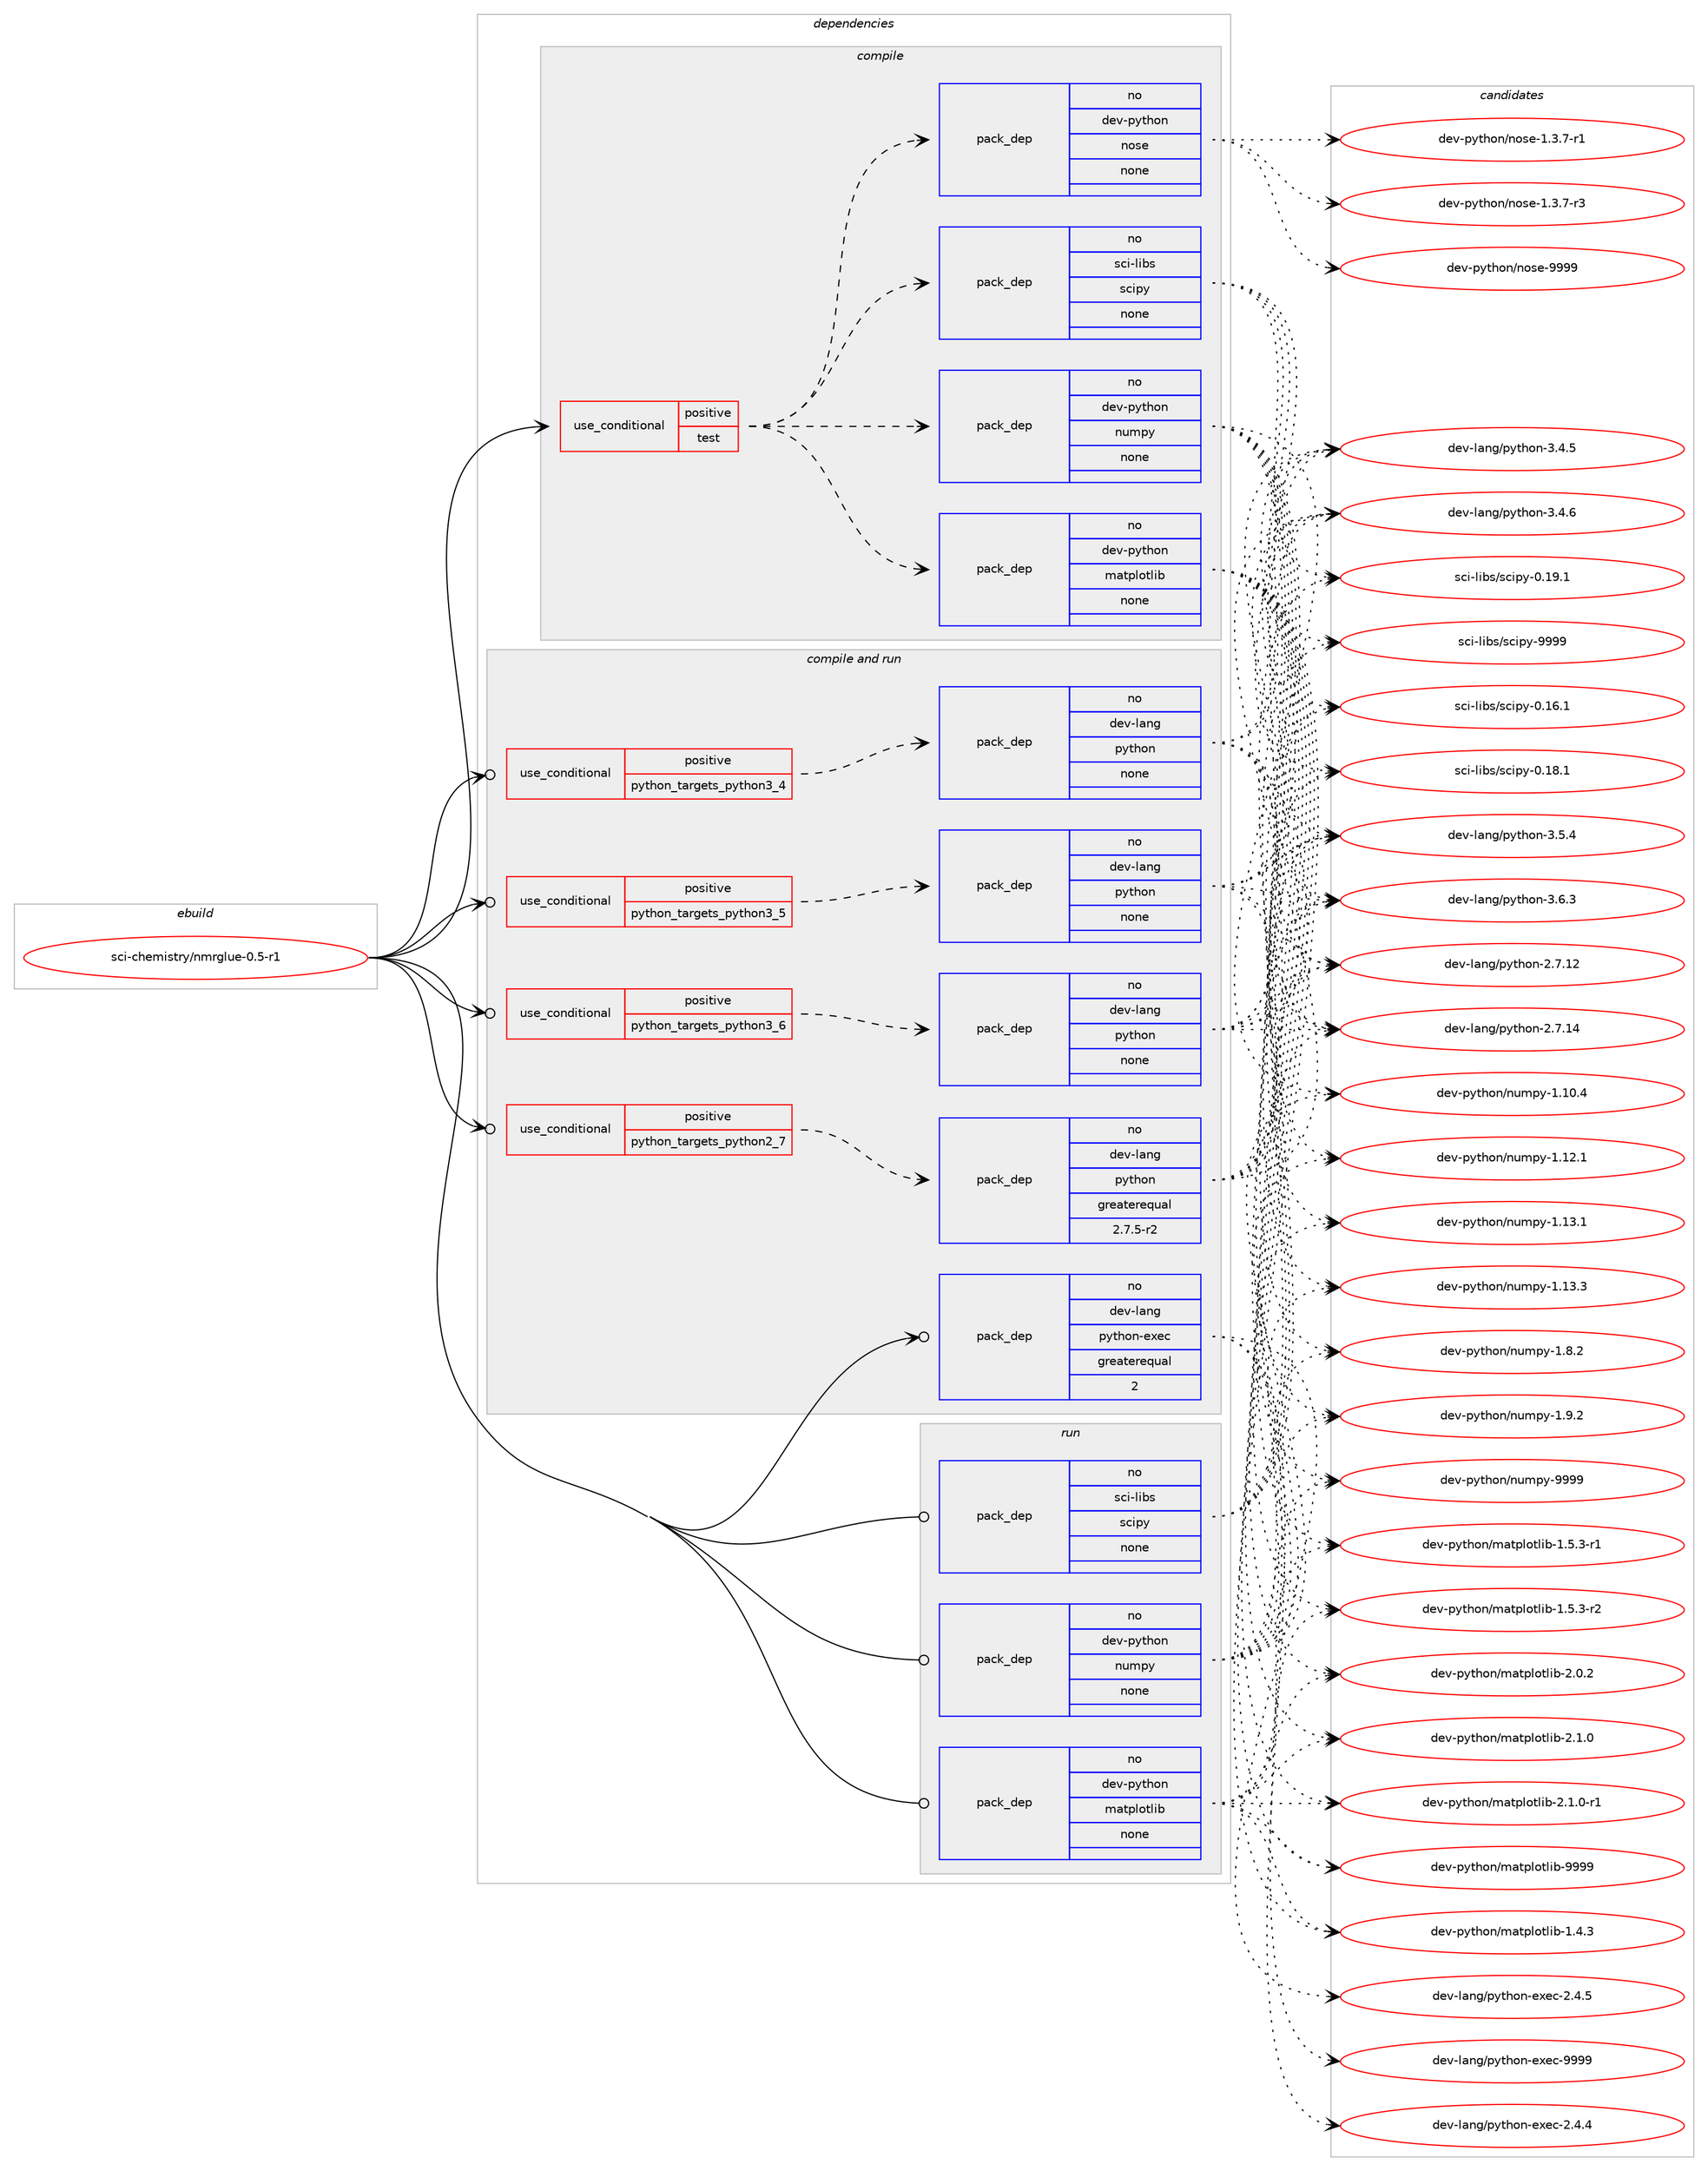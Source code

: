 digraph prolog {

# *************
# Graph options
# *************

newrank=true;
concentrate=true;
compound=true;
graph [rankdir=LR,fontname=Helvetica,fontsize=10,ranksep=1.5];#, ranksep=2.5, nodesep=0.2];
edge  [arrowhead=vee];
node  [fontname=Helvetica,fontsize=10];

# **********
# The ebuild
# **********

subgraph cluster_leftcol {
color=gray;
rank=same;
label=<<i>ebuild</i>>;
id [label="sci-chemistry/nmrglue-0.5-r1", color=red, width=4, href="../sci-chemistry/nmrglue-0.5-r1.svg"];
}

# ****************
# The dependencies
# ****************

subgraph cluster_midcol {
color=gray;
label=<<i>dependencies</i>>;
subgraph cluster_compile {
fillcolor="#eeeeee";
style=filled;
label=<<i>compile</i>>;
subgraph cond109681 {
dependency446777 [label=<<TABLE BORDER="0" CELLBORDER="1" CELLSPACING="0" CELLPADDING="4"><TR><TD ROWSPAN="3" CELLPADDING="10">use_conditional</TD></TR><TR><TD>positive</TD></TR><TR><TD>test</TD></TR></TABLE>>, shape=none, color=red];
subgraph pack329321 {
dependency446778 [label=<<TABLE BORDER="0" CELLBORDER="1" CELLSPACING="0" CELLPADDING="4" WIDTH="220"><TR><TD ROWSPAN="6" CELLPADDING="30">pack_dep</TD></TR><TR><TD WIDTH="110">no</TD></TR><TR><TD>dev-python</TD></TR><TR><TD>matplotlib</TD></TR><TR><TD>none</TD></TR><TR><TD></TD></TR></TABLE>>, shape=none, color=blue];
}
dependency446777:e -> dependency446778:w [weight=20,style="dashed",arrowhead="vee"];
subgraph pack329322 {
dependency446779 [label=<<TABLE BORDER="0" CELLBORDER="1" CELLSPACING="0" CELLPADDING="4" WIDTH="220"><TR><TD ROWSPAN="6" CELLPADDING="30">pack_dep</TD></TR><TR><TD WIDTH="110">no</TD></TR><TR><TD>dev-python</TD></TR><TR><TD>numpy</TD></TR><TR><TD>none</TD></TR><TR><TD></TD></TR></TABLE>>, shape=none, color=blue];
}
dependency446777:e -> dependency446779:w [weight=20,style="dashed",arrowhead="vee"];
subgraph pack329323 {
dependency446780 [label=<<TABLE BORDER="0" CELLBORDER="1" CELLSPACING="0" CELLPADDING="4" WIDTH="220"><TR><TD ROWSPAN="6" CELLPADDING="30">pack_dep</TD></TR><TR><TD WIDTH="110">no</TD></TR><TR><TD>sci-libs</TD></TR><TR><TD>scipy</TD></TR><TR><TD>none</TD></TR><TR><TD></TD></TR></TABLE>>, shape=none, color=blue];
}
dependency446777:e -> dependency446780:w [weight=20,style="dashed",arrowhead="vee"];
subgraph pack329324 {
dependency446781 [label=<<TABLE BORDER="0" CELLBORDER="1" CELLSPACING="0" CELLPADDING="4" WIDTH="220"><TR><TD ROWSPAN="6" CELLPADDING="30">pack_dep</TD></TR><TR><TD WIDTH="110">no</TD></TR><TR><TD>dev-python</TD></TR><TR><TD>nose</TD></TR><TR><TD>none</TD></TR><TR><TD></TD></TR></TABLE>>, shape=none, color=blue];
}
dependency446777:e -> dependency446781:w [weight=20,style="dashed",arrowhead="vee"];
}
id:e -> dependency446777:w [weight=20,style="solid",arrowhead="vee"];
}
subgraph cluster_compileandrun {
fillcolor="#eeeeee";
style=filled;
label=<<i>compile and run</i>>;
subgraph cond109682 {
dependency446782 [label=<<TABLE BORDER="0" CELLBORDER="1" CELLSPACING="0" CELLPADDING="4"><TR><TD ROWSPAN="3" CELLPADDING="10">use_conditional</TD></TR><TR><TD>positive</TD></TR><TR><TD>python_targets_python2_7</TD></TR></TABLE>>, shape=none, color=red];
subgraph pack329325 {
dependency446783 [label=<<TABLE BORDER="0" CELLBORDER="1" CELLSPACING="0" CELLPADDING="4" WIDTH="220"><TR><TD ROWSPAN="6" CELLPADDING="30">pack_dep</TD></TR><TR><TD WIDTH="110">no</TD></TR><TR><TD>dev-lang</TD></TR><TR><TD>python</TD></TR><TR><TD>greaterequal</TD></TR><TR><TD>2.7.5-r2</TD></TR></TABLE>>, shape=none, color=blue];
}
dependency446782:e -> dependency446783:w [weight=20,style="dashed",arrowhead="vee"];
}
id:e -> dependency446782:w [weight=20,style="solid",arrowhead="odotvee"];
subgraph cond109683 {
dependency446784 [label=<<TABLE BORDER="0" CELLBORDER="1" CELLSPACING="0" CELLPADDING="4"><TR><TD ROWSPAN="3" CELLPADDING="10">use_conditional</TD></TR><TR><TD>positive</TD></TR><TR><TD>python_targets_python3_4</TD></TR></TABLE>>, shape=none, color=red];
subgraph pack329326 {
dependency446785 [label=<<TABLE BORDER="0" CELLBORDER="1" CELLSPACING="0" CELLPADDING="4" WIDTH="220"><TR><TD ROWSPAN="6" CELLPADDING="30">pack_dep</TD></TR><TR><TD WIDTH="110">no</TD></TR><TR><TD>dev-lang</TD></TR><TR><TD>python</TD></TR><TR><TD>none</TD></TR><TR><TD></TD></TR></TABLE>>, shape=none, color=blue];
}
dependency446784:e -> dependency446785:w [weight=20,style="dashed",arrowhead="vee"];
}
id:e -> dependency446784:w [weight=20,style="solid",arrowhead="odotvee"];
subgraph cond109684 {
dependency446786 [label=<<TABLE BORDER="0" CELLBORDER="1" CELLSPACING="0" CELLPADDING="4"><TR><TD ROWSPAN="3" CELLPADDING="10">use_conditional</TD></TR><TR><TD>positive</TD></TR><TR><TD>python_targets_python3_5</TD></TR></TABLE>>, shape=none, color=red];
subgraph pack329327 {
dependency446787 [label=<<TABLE BORDER="0" CELLBORDER="1" CELLSPACING="0" CELLPADDING="4" WIDTH="220"><TR><TD ROWSPAN="6" CELLPADDING="30">pack_dep</TD></TR><TR><TD WIDTH="110">no</TD></TR><TR><TD>dev-lang</TD></TR><TR><TD>python</TD></TR><TR><TD>none</TD></TR><TR><TD></TD></TR></TABLE>>, shape=none, color=blue];
}
dependency446786:e -> dependency446787:w [weight=20,style="dashed",arrowhead="vee"];
}
id:e -> dependency446786:w [weight=20,style="solid",arrowhead="odotvee"];
subgraph cond109685 {
dependency446788 [label=<<TABLE BORDER="0" CELLBORDER="1" CELLSPACING="0" CELLPADDING="4"><TR><TD ROWSPAN="3" CELLPADDING="10">use_conditional</TD></TR><TR><TD>positive</TD></TR><TR><TD>python_targets_python3_6</TD></TR></TABLE>>, shape=none, color=red];
subgraph pack329328 {
dependency446789 [label=<<TABLE BORDER="0" CELLBORDER="1" CELLSPACING="0" CELLPADDING="4" WIDTH="220"><TR><TD ROWSPAN="6" CELLPADDING="30">pack_dep</TD></TR><TR><TD WIDTH="110">no</TD></TR><TR><TD>dev-lang</TD></TR><TR><TD>python</TD></TR><TR><TD>none</TD></TR><TR><TD></TD></TR></TABLE>>, shape=none, color=blue];
}
dependency446788:e -> dependency446789:w [weight=20,style="dashed",arrowhead="vee"];
}
id:e -> dependency446788:w [weight=20,style="solid",arrowhead="odotvee"];
subgraph pack329329 {
dependency446790 [label=<<TABLE BORDER="0" CELLBORDER="1" CELLSPACING="0" CELLPADDING="4" WIDTH="220"><TR><TD ROWSPAN="6" CELLPADDING="30">pack_dep</TD></TR><TR><TD WIDTH="110">no</TD></TR><TR><TD>dev-lang</TD></TR><TR><TD>python-exec</TD></TR><TR><TD>greaterequal</TD></TR><TR><TD>2</TD></TR></TABLE>>, shape=none, color=blue];
}
id:e -> dependency446790:w [weight=20,style="solid",arrowhead="odotvee"];
}
subgraph cluster_run {
fillcolor="#eeeeee";
style=filled;
label=<<i>run</i>>;
subgraph pack329330 {
dependency446791 [label=<<TABLE BORDER="0" CELLBORDER="1" CELLSPACING="0" CELLPADDING="4" WIDTH="220"><TR><TD ROWSPAN="6" CELLPADDING="30">pack_dep</TD></TR><TR><TD WIDTH="110">no</TD></TR><TR><TD>dev-python</TD></TR><TR><TD>matplotlib</TD></TR><TR><TD>none</TD></TR><TR><TD></TD></TR></TABLE>>, shape=none, color=blue];
}
id:e -> dependency446791:w [weight=20,style="solid",arrowhead="odot"];
subgraph pack329331 {
dependency446792 [label=<<TABLE BORDER="0" CELLBORDER="1" CELLSPACING="0" CELLPADDING="4" WIDTH="220"><TR><TD ROWSPAN="6" CELLPADDING="30">pack_dep</TD></TR><TR><TD WIDTH="110">no</TD></TR><TR><TD>dev-python</TD></TR><TR><TD>numpy</TD></TR><TR><TD>none</TD></TR><TR><TD></TD></TR></TABLE>>, shape=none, color=blue];
}
id:e -> dependency446792:w [weight=20,style="solid",arrowhead="odot"];
subgraph pack329332 {
dependency446793 [label=<<TABLE BORDER="0" CELLBORDER="1" CELLSPACING="0" CELLPADDING="4" WIDTH="220"><TR><TD ROWSPAN="6" CELLPADDING="30">pack_dep</TD></TR><TR><TD WIDTH="110">no</TD></TR><TR><TD>sci-libs</TD></TR><TR><TD>scipy</TD></TR><TR><TD>none</TD></TR><TR><TD></TD></TR></TABLE>>, shape=none, color=blue];
}
id:e -> dependency446793:w [weight=20,style="solid",arrowhead="odot"];
}
}

# **************
# The candidates
# **************

subgraph cluster_choices {
rank=same;
color=gray;
label=<<i>candidates</i>>;

subgraph choice329321 {
color=black;
nodesep=1;
choice10010111845112121116104111110471099711611210811111610810598454946524651 [label="dev-python/matplotlib-1.4.3", color=red, width=4,href="../dev-python/matplotlib-1.4.3.svg"];
choice100101118451121211161041111104710997116112108111116108105984549465346514511449 [label="dev-python/matplotlib-1.5.3-r1", color=red, width=4,href="../dev-python/matplotlib-1.5.3-r1.svg"];
choice100101118451121211161041111104710997116112108111116108105984549465346514511450 [label="dev-python/matplotlib-1.5.3-r2", color=red, width=4,href="../dev-python/matplotlib-1.5.3-r2.svg"];
choice10010111845112121116104111110471099711611210811111610810598455046484650 [label="dev-python/matplotlib-2.0.2", color=red, width=4,href="../dev-python/matplotlib-2.0.2.svg"];
choice10010111845112121116104111110471099711611210811111610810598455046494648 [label="dev-python/matplotlib-2.1.0", color=red, width=4,href="../dev-python/matplotlib-2.1.0.svg"];
choice100101118451121211161041111104710997116112108111116108105984550464946484511449 [label="dev-python/matplotlib-2.1.0-r1", color=red, width=4,href="../dev-python/matplotlib-2.1.0-r1.svg"];
choice100101118451121211161041111104710997116112108111116108105984557575757 [label="dev-python/matplotlib-9999", color=red, width=4,href="../dev-python/matplotlib-9999.svg"];
dependency446778:e -> choice10010111845112121116104111110471099711611210811111610810598454946524651:w [style=dotted,weight="100"];
dependency446778:e -> choice100101118451121211161041111104710997116112108111116108105984549465346514511449:w [style=dotted,weight="100"];
dependency446778:e -> choice100101118451121211161041111104710997116112108111116108105984549465346514511450:w [style=dotted,weight="100"];
dependency446778:e -> choice10010111845112121116104111110471099711611210811111610810598455046484650:w [style=dotted,weight="100"];
dependency446778:e -> choice10010111845112121116104111110471099711611210811111610810598455046494648:w [style=dotted,weight="100"];
dependency446778:e -> choice100101118451121211161041111104710997116112108111116108105984550464946484511449:w [style=dotted,weight="100"];
dependency446778:e -> choice100101118451121211161041111104710997116112108111116108105984557575757:w [style=dotted,weight="100"];
}
subgraph choice329322 {
color=black;
nodesep=1;
choice100101118451121211161041111104711011710911212145494649484652 [label="dev-python/numpy-1.10.4", color=red, width=4,href="../dev-python/numpy-1.10.4.svg"];
choice100101118451121211161041111104711011710911212145494649504649 [label="dev-python/numpy-1.12.1", color=red, width=4,href="../dev-python/numpy-1.12.1.svg"];
choice100101118451121211161041111104711011710911212145494649514649 [label="dev-python/numpy-1.13.1", color=red, width=4,href="../dev-python/numpy-1.13.1.svg"];
choice100101118451121211161041111104711011710911212145494649514651 [label="dev-python/numpy-1.13.3", color=red, width=4,href="../dev-python/numpy-1.13.3.svg"];
choice1001011184511212111610411111047110117109112121454946564650 [label="dev-python/numpy-1.8.2", color=red, width=4,href="../dev-python/numpy-1.8.2.svg"];
choice1001011184511212111610411111047110117109112121454946574650 [label="dev-python/numpy-1.9.2", color=red, width=4,href="../dev-python/numpy-1.9.2.svg"];
choice10010111845112121116104111110471101171091121214557575757 [label="dev-python/numpy-9999", color=red, width=4,href="../dev-python/numpy-9999.svg"];
dependency446779:e -> choice100101118451121211161041111104711011710911212145494649484652:w [style=dotted,weight="100"];
dependency446779:e -> choice100101118451121211161041111104711011710911212145494649504649:w [style=dotted,weight="100"];
dependency446779:e -> choice100101118451121211161041111104711011710911212145494649514649:w [style=dotted,weight="100"];
dependency446779:e -> choice100101118451121211161041111104711011710911212145494649514651:w [style=dotted,weight="100"];
dependency446779:e -> choice1001011184511212111610411111047110117109112121454946564650:w [style=dotted,weight="100"];
dependency446779:e -> choice1001011184511212111610411111047110117109112121454946574650:w [style=dotted,weight="100"];
dependency446779:e -> choice10010111845112121116104111110471101171091121214557575757:w [style=dotted,weight="100"];
}
subgraph choice329323 {
color=black;
nodesep=1;
choice115991054510810598115471159910511212145484649544649 [label="sci-libs/scipy-0.16.1", color=red, width=4,href="../sci-libs/scipy-0.16.1.svg"];
choice115991054510810598115471159910511212145484649564649 [label="sci-libs/scipy-0.18.1", color=red, width=4,href="../sci-libs/scipy-0.18.1.svg"];
choice115991054510810598115471159910511212145484649574649 [label="sci-libs/scipy-0.19.1", color=red, width=4,href="../sci-libs/scipy-0.19.1.svg"];
choice11599105451081059811547115991051121214557575757 [label="sci-libs/scipy-9999", color=red, width=4,href="../sci-libs/scipy-9999.svg"];
dependency446780:e -> choice115991054510810598115471159910511212145484649544649:w [style=dotted,weight="100"];
dependency446780:e -> choice115991054510810598115471159910511212145484649564649:w [style=dotted,weight="100"];
dependency446780:e -> choice115991054510810598115471159910511212145484649574649:w [style=dotted,weight="100"];
dependency446780:e -> choice11599105451081059811547115991051121214557575757:w [style=dotted,weight="100"];
}
subgraph choice329324 {
color=black;
nodesep=1;
choice10010111845112121116104111110471101111151014549465146554511449 [label="dev-python/nose-1.3.7-r1", color=red, width=4,href="../dev-python/nose-1.3.7-r1.svg"];
choice10010111845112121116104111110471101111151014549465146554511451 [label="dev-python/nose-1.3.7-r3", color=red, width=4,href="../dev-python/nose-1.3.7-r3.svg"];
choice10010111845112121116104111110471101111151014557575757 [label="dev-python/nose-9999", color=red, width=4,href="../dev-python/nose-9999.svg"];
dependency446781:e -> choice10010111845112121116104111110471101111151014549465146554511449:w [style=dotted,weight="100"];
dependency446781:e -> choice10010111845112121116104111110471101111151014549465146554511451:w [style=dotted,weight="100"];
dependency446781:e -> choice10010111845112121116104111110471101111151014557575757:w [style=dotted,weight="100"];
}
subgraph choice329325 {
color=black;
nodesep=1;
choice10010111845108971101034711212111610411111045504655464950 [label="dev-lang/python-2.7.12", color=red, width=4,href="../dev-lang/python-2.7.12.svg"];
choice10010111845108971101034711212111610411111045504655464952 [label="dev-lang/python-2.7.14", color=red, width=4,href="../dev-lang/python-2.7.14.svg"];
choice100101118451089711010347112121116104111110455146524653 [label="dev-lang/python-3.4.5", color=red, width=4,href="../dev-lang/python-3.4.5.svg"];
choice100101118451089711010347112121116104111110455146524654 [label="dev-lang/python-3.4.6", color=red, width=4,href="../dev-lang/python-3.4.6.svg"];
choice100101118451089711010347112121116104111110455146534652 [label="dev-lang/python-3.5.4", color=red, width=4,href="../dev-lang/python-3.5.4.svg"];
choice100101118451089711010347112121116104111110455146544651 [label="dev-lang/python-3.6.3", color=red, width=4,href="../dev-lang/python-3.6.3.svg"];
dependency446783:e -> choice10010111845108971101034711212111610411111045504655464950:w [style=dotted,weight="100"];
dependency446783:e -> choice10010111845108971101034711212111610411111045504655464952:w [style=dotted,weight="100"];
dependency446783:e -> choice100101118451089711010347112121116104111110455146524653:w [style=dotted,weight="100"];
dependency446783:e -> choice100101118451089711010347112121116104111110455146524654:w [style=dotted,weight="100"];
dependency446783:e -> choice100101118451089711010347112121116104111110455146534652:w [style=dotted,weight="100"];
dependency446783:e -> choice100101118451089711010347112121116104111110455146544651:w [style=dotted,weight="100"];
}
subgraph choice329326 {
color=black;
nodesep=1;
choice10010111845108971101034711212111610411111045504655464950 [label="dev-lang/python-2.7.12", color=red, width=4,href="../dev-lang/python-2.7.12.svg"];
choice10010111845108971101034711212111610411111045504655464952 [label="dev-lang/python-2.7.14", color=red, width=4,href="../dev-lang/python-2.7.14.svg"];
choice100101118451089711010347112121116104111110455146524653 [label="dev-lang/python-3.4.5", color=red, width=4,href="../dev-lang/python-3.4.5.svg"];
choice100101118451089711010347112121116104111110455146524654 [label="dev-lang/python-3.4.6", color=red, width=4,href="../dev-lang/python-3.4.6.svg"];
choice100101118451089711010347112121116104111110455146534652 [label="dev-lang/python-3.5.4", color=red, width=4,href="../dev-lang/python-3.5.4.svg"];
choice100101118451089711010347112121116104111110455146544651 [label="dev-lang/python-3.6.3", color=red, width=4,href="../dev-lang/python-3.6.3.svg"];
dependency446785:e -> choice10010111845108971101034711212111610411111045504655464950:w [style=dotted,weight="100"];
dependency446785:e -> choice10010111845108971101034711212111610411111045504655464952:w [style=dotted,weight="100"];
dependency446785:e -> choice100101118451089711010347112121116104111110455146524653:w [style=dotted,weight="100"];
dependency446785:e -> choice100101118451089711010347112121116104111110455146524654:w [style=dotted,weight="100"];
dependency446785:e -> choice100101118451089711010347112121116104111110455146534652:w [style=dotted,weight="100"];
dependency446785:e -> choice100101118451089711010347112121116104111110455146544651:w [style=dotted,weight="100"];
}
subgraph choice329327 {
color=black;
nodesep=1;
choice10010111845108971101034711212111610411111045504655464950 [label="dev-lang/python-2.7.12", color=red, width=4,href="../dev-lang/python-2.7.12.svg"];
choice10010111845108971101034711212111610411111045504655464952 [label="dev-lang/python-2.7.14", color=red, width=4,href="../dev-lang/python-2.7.14.svg"];
choice100101118451089711010347112121116104111110455146524653 [label="dev-lang/python-3.4.5", color=red, width=4,href="../dev-lang/python-3.4.5.svg"];
choice100101118451089711010347112121116104111110455146524654 [label="dev-lang/python-3.4.6", color=red, width=4,href="../dev-lang/python-3.4.6.svg"];
choice100101118451089711010347112121116104111110455146534652 [label="dev-lang/python-3.5.4", color=red, width=4,href="../dev-lang/python-3.5.4.svg"];
choice100101118451089711010347112121116104111110455146544651 [label="dev-lang/python-3.6.3", color=red, width=4,href="../dev-lang/python-3.6.3.svg"];
dependency446787:e -> choice10010111845108971101034711212111610411111045504655464950:w [style=dotted,weight="100"];
dependency446787:e -> choice10010111845108971101034711212111610411111045504655464952:w [style=dotted,weight="100"];
dependency446787:e -> choice100101118451089711010347112121116104111110455146524653:w [style=dotted,weight="100"];
dependency446787:e -> choice100101118451089711010347112121116104111110455146524654:w [style=dotted,weight="100"];
dependency446787:e -> choice100101118451089711010347112121116104111110455146534652:w [style=dotted,weight="100"];
dependency446787:e -> choice100101118451089711010347112121116104111110455146544651:w [style=dotted,weight="100"];
}
subgraph choice329328 {
color=black;
nodesep=1;
choice10010111845108971101034711212111610411111045504655464950 [label="dev-lang/python-2.7.12", color=red, width=4,href="../dev-lang/python-2.7.12.svg"];
choice10010111845108971101034711212111610411111045504655464952 [label="dev-lang/python-2.7.14", color=red, width=4,href="../dev-lang/python-2.7.14.svg"];
choice100101118451089711010347112121116104111110455146524653 [label="dev-lang/python-3.4.5", color=red, width=4,href="../dev-lang/python-3.4.5.svg"];
choice100101118451089711010347112121116104111110455146524654 [label="dev-lang/python-3.4.6", color=red, width=4,href="../dev-lang/python-3.4.6.svg"];
choice100101118451089711010347112121116104111110455146534652 [label="dev-lang/python-3.5.4", color=red, width=4,href="../dev-lang/python-3.5.4.svg"];
choice100101118451089711010347112121116104111110455146544651 [label="dev-lang/python-3.6.3", color=red, width=4,href="../dev-lang/python-3.6.3.svg"];
dependency446789:e -> choice10010111845108971101034711212111610411111045504655464950:w [style=dotted,weight="100"];
dependency446789:e -> choice10010111845108971101034711212111610411111045504655464952:w [style=dotted,weight="100"];
dependency446789:e -> choice100101118451089711010347112121116104111110455146524653:w [style=dotted,weight="100"];
dependency446789:e -> choice100101118451089711010347112121116104111110455146524654:w [style=dotted,weight="100"];
dependency446789:e -> choice100101118451089711010347112121116104111110455146534652:w [style=dotted,weight="100"];
dependency446789:e -> choice100101118451089711010347112121116104111110455146544651:w [style=dotted,weight="100"];
}
subgraph choice329329 {
color=black;
nodesep=1;
choice1001011184510897110103471121211161041111104510112010199455046524652 [label="dev-lang/python-exec-2.4.4", color=red, width=4,href="../dev-lang/python-exec-2.4.4.svg"];
choice1001011184510897110103471121211161041111104510112010199455046524653 [label="dev-lang/python-exec-2.4.5", color=red, width=4,href="../dev-lang/python-exec-2.4.5.svg"];
choice10010111845108971101034711212111610411111045101120101994557575757 [label="dev-lang/python-exec-9999", color=red, width=4,href="../dev-lang/python-exec-9999.svg"];
dependency446790:e -> choice1001011184510897110103471121211161041111104510112010199455046524652:w [style=dotted,weight="100"];
dependency446790:e -> choice1001011184510897110103471121211161041111104510112010199455046524653:w [style=dotted,weight="100"];
dependency446790:e -> choice10010111845108971101034711212111610411111045101120101994557575757:w [style=dotted,weight="100"];
}
subgraph choice329330 {
color=black;
nodesep=1;
choice10010111845112121116104111110471099711611210811111610810598454946524651 [label="dev-python/matplotlib-1.4.3", color=red, width=4,href="../dev-python/matplotlib-1.4.3.svg"];
choice100101118451121211161041111104710997116112108111116108105984549465346514511449 [label="dev-python/matplotlib-1.5.3-r1", color=red, width=4,href="../dev-python/matplotlib-1.5.3-r1.svg"];
choice100101118451121211161041111104710997116112108111116108105984549465346514511450 [label="dev-python/matplotlib-1.5.3-r2", color=red, width=4,href="../dev-python/matplotlib-1.5.3-r2.svg"];
choice10010111845112121116104111110471099711611210811111610810598455046484650 [label="dev-python/matplotlib-2.0.2", color=red, width=4,href="../dev-python/matplotlib-2.0.2.svg"];
choice10010111845112121116104111110471099711611210811111610810598455046494648 [label="dev-python/matplotlib-2.1.0", color=red, width=4,href="../dev-python/matplotlib-2.1.0.svg"];
choice100101118451121211161041111104710997116112108111116108105984550464946484511449 [label="dev-python/matplotlib-2.1.0-r1", color=red, width=4,href="../dev-python/matplotlib-2.1.0-r1.svg"];
choice100101118451121211161041111104710997116112108111116108105984557575757 [label="dev-python/matplotlib-9999", color=red, width=4,href="../dev-python/matplotlib-9999.svg"];
dependency446791:e -> choice10010111845112121116104111110471099711611210811111610810598454946524651:w [style=dotted,weight="100"];
dependency446791:e -> choice100101118451121211161041111104710997116112108111116108105984549465346514511449:w [style=dotted,weight="100"];
dependency446791:e -> choice100101118451121211161041111104710997116112108111116108105984549465346514511450:w [style=dotted,weight="100"];
dependency446791:e -> choice10010111845112121116104111110471099711611210811111610810598455046484650:w [style=dotted,weight="100"];
dependency446791:e -> choice10010111845112121116104111110471099711611210811111610810598455046494648:w [style=dotted,weight="100"];
dependency446791:e -> choice100101118451121211161041111104710997116112108111116108105984550464946484511449:w [style=dotted,weight="100"];
dependency446791:e -> choice100101118451121211161041111104710997116112108111116108105984557575757:w [style=dotted,weight="100"];
}
subgraph choice329331 {
color=black;
nodesep=1;
choice100101118451121211161041111104711011710911212145494649484652 [label="dev-python/numpy-1.10.4", color=red, width=4,href="../dev-python/numpy-1.10.4.svg"];
choice100101118451121211161041111104711011710911212145494649504649 [label="dev-python/numpy-1.12.1", color=red, width=4,href="../dev-python/numpy-1.12.1.svg"];
choice100101118451121211161041111104711011710911212145494649514649 [label="dev-python/numpy-1.13.1", color=red, width=4,href="../dev-python/numpy-1.13.1.svg"];
choice100101118451121211161041111104711011710911212145494649514651 [label="dev-python/numpy-1.13.3", color=red, width=4,href="../dev-python/numpy-1.13.3.svg"];
choice1001011184511212111610411111047110117109112121454946564650 [label="dev-python/numpy-1.8.2", color=red, width=4,href="../dev-python/numpy-1.8.2.svg"];
choice1001011184511212111610411111047110117109112121454946574650 [label="dev-python/numpy-1.9.2", color=red, width=4,href="../dev-python/numpy-1.9.2.svg"];
choice10010111845112121116104111110471101171091121214557575757 [label="dev-python/numpy-9999", color=red, width=4,href="../dev-python/numpy-9999.svg"];
dependency446792:e -> choice100101118451121211161041111104711011710911212145494649484652:w [style=dotted,weight="100"];
dependency446792:e -> choice100101118451121211161041111104711011710911212145494649504649:w [style=dotted,weight="100"];
dependency446792:e -> choice100101118451121211161041111104711011710911212145494649514649:w [style=dotted,weight="100"];
dependency446792:e -> choice100101118451121211161041111104711011710911212145494649514651:w [style=dotted,weight="100"];
dependency446792:e -> choice1001011184511212111610411111047110117109112121454946564650:w [style=dotted,weight="100"];
dependency446792:e -> choice1001011184511212111610411111047110117109112121454946574650:w [style=dotted,weight="100"];
dependency446792:e -> choice10010111845112121116104111110471101171091121214557575757:w [style=dotted,weight="100"];
}
subgraph choice329332 {
color=black;
nodesep=1;
choice115991054510810598115471159910511212145484649544649 [label="sci-libs/scipy-0.16.1", color=red, width=4,href="../sci-libs/scipy-0.16.1.svg"];
choice115991054510810598115471159910511212145484649564649 [label="sci-libs/scipy-0.18.1", color=red, width=4,href="../sci-libs/scipy-0.18.1.svg"];
choice115991054510810598115471159910511212145484649574649 [label="sci-libs/scipy-0.19.1", color=red, width=4,href="../sci-libs/scipy-0.19.1.svg"];
choice11599105451081059811547115991051121214557575757 [label="sci-libs/scipy-9999", color=red, width=4,href="../sci-libs/scipy-9999.svg"];
dependency446793:e -> choice115991054510810598115471159910511212145484649544649:w [style=dotted,weight="100"];
dependency446793:e -> choice115991054510810598115471159910511212145484649564649:w [style=dotted,weight="100"];
dependency446793:e -> choice115991054510810598115471159910511212145484649574649:w [style=dotted,weight="100"];
dependency446793:e -> choice11599105451081059811547115991051121214557575757:w [style=dotted,weight="100"];
}
}

}
